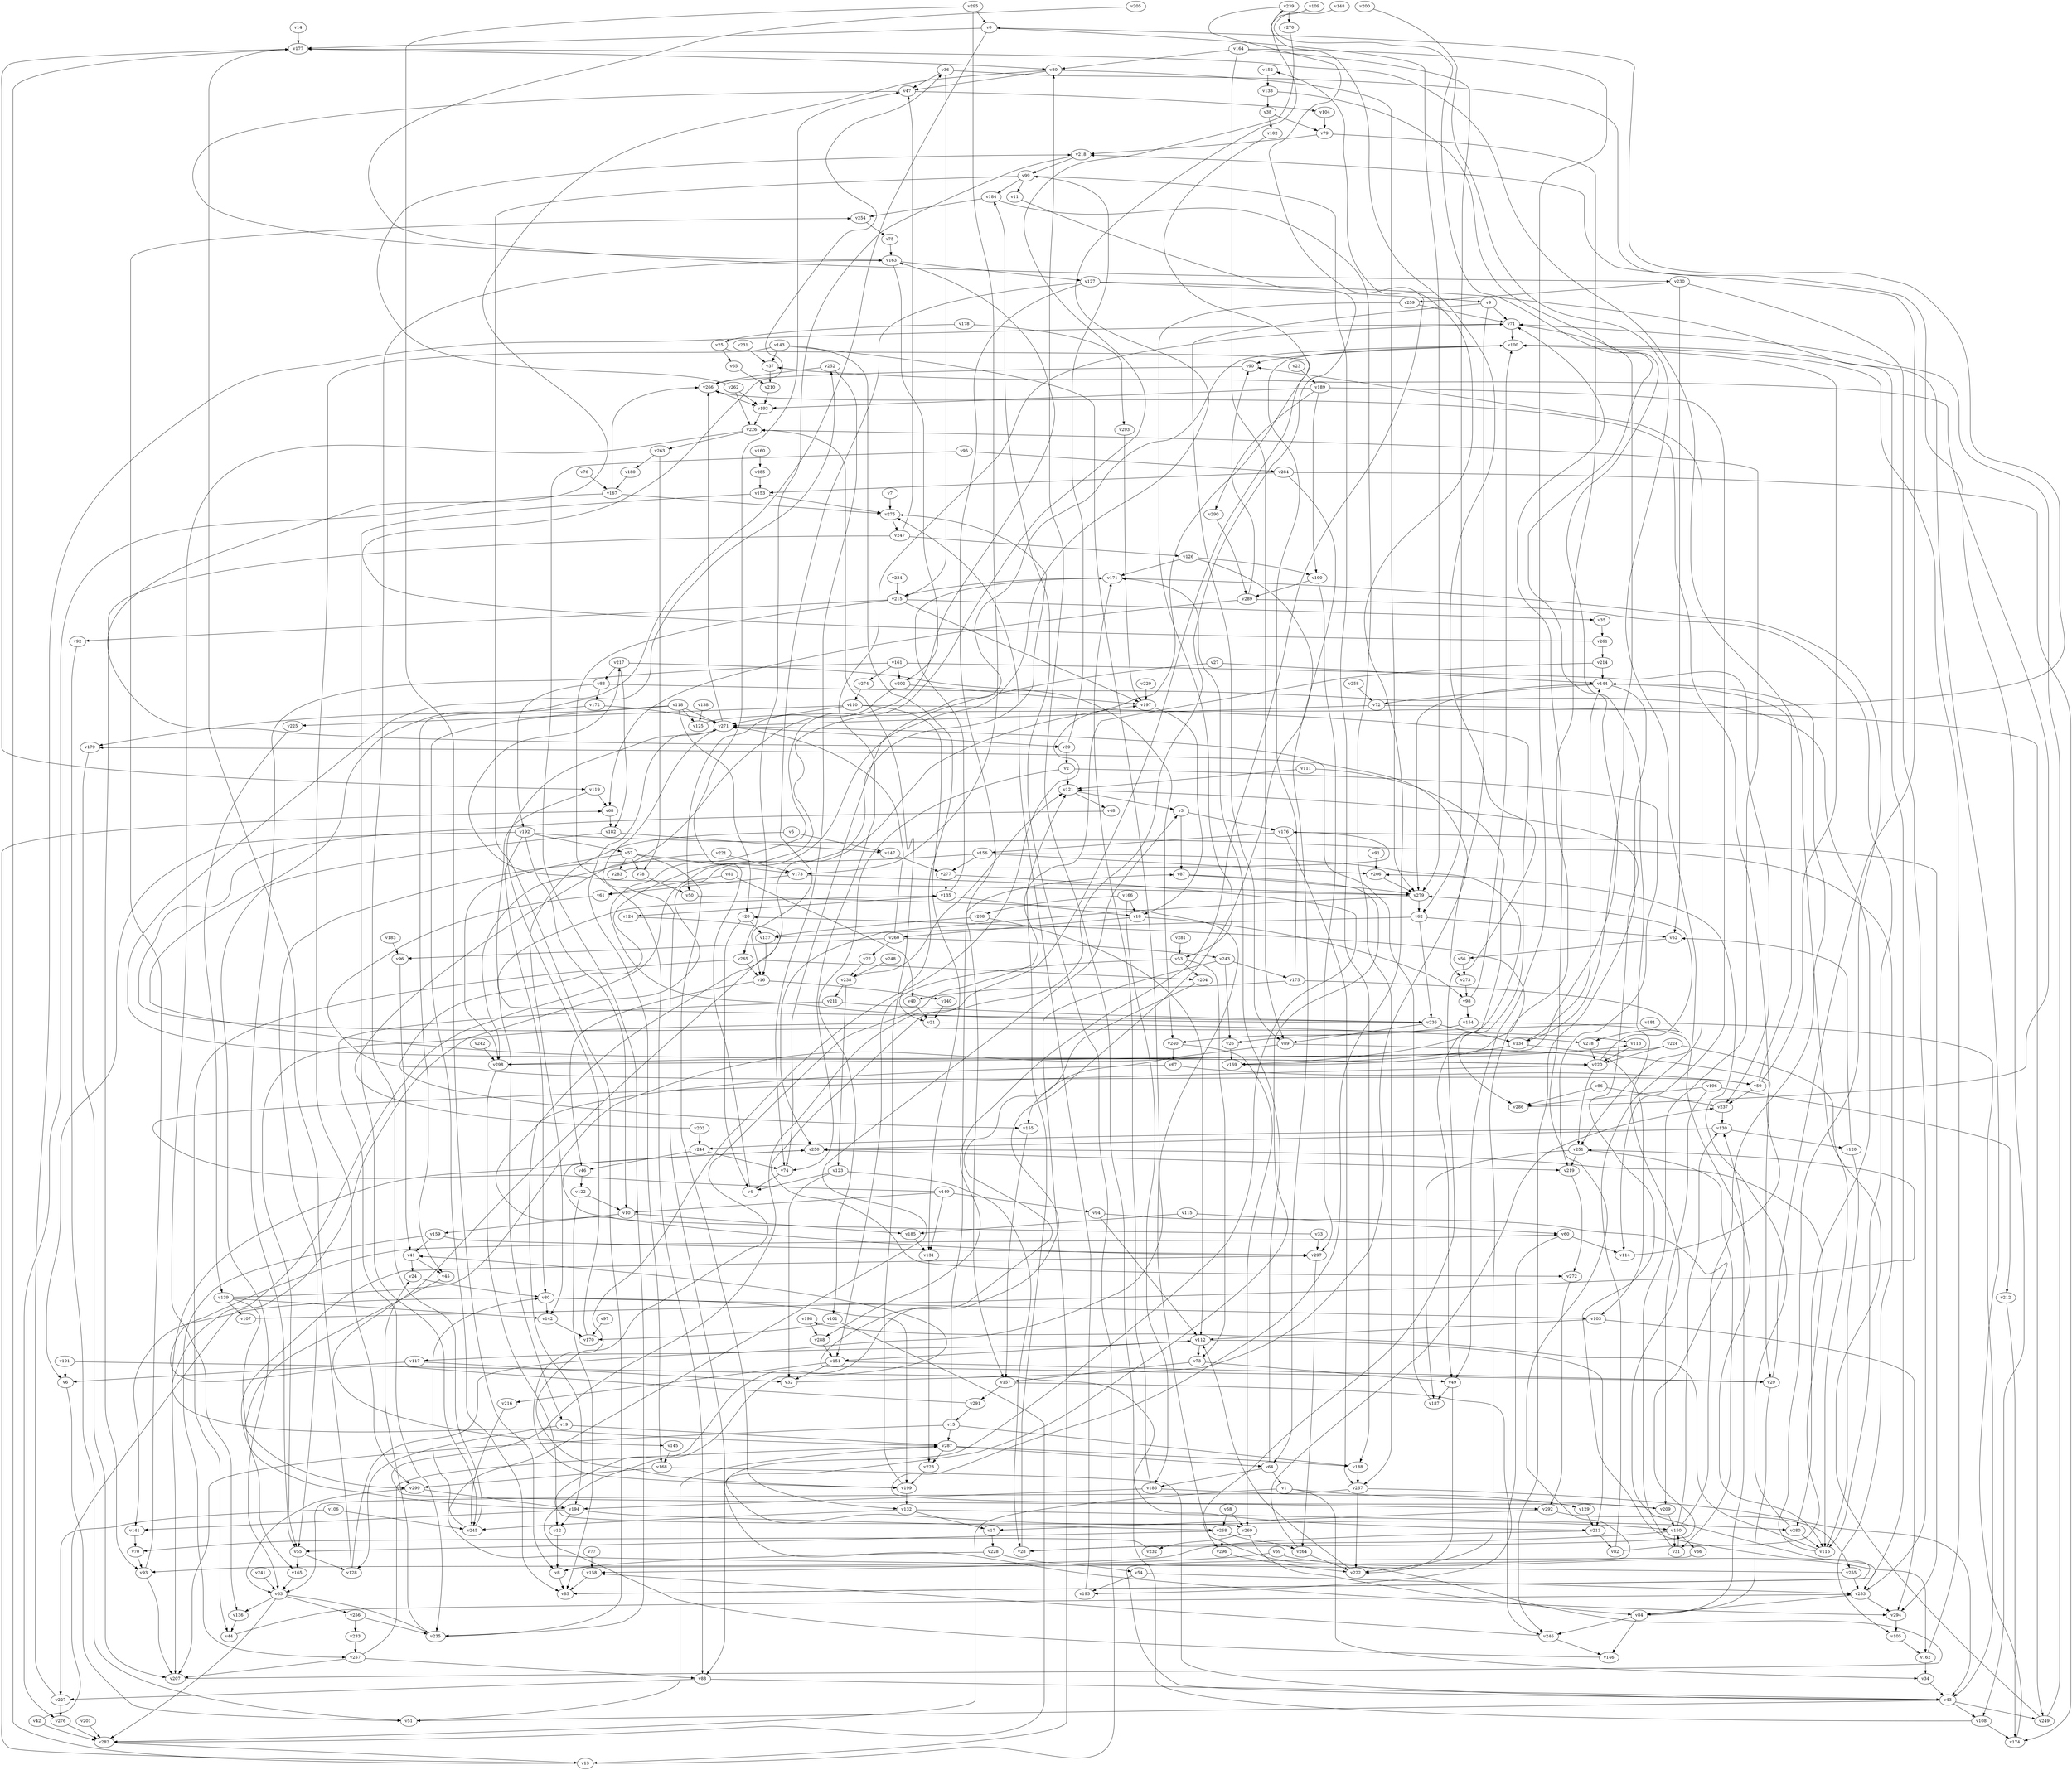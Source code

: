 // Benchmark game 442 - 300 vertices
// time_bound: 124
// targets: v30
digraph G {
    v0 [name="v0", player=1];
    v1 [name="v1", player=0];
    v2 [name="v2", player=0];
    v3 [name="v3", player=0];
    v4 [name="v4", player=1];
    v5 [name="v5", player=0];
    v6 [name="v6", player=0];
    v7 [name="v7", player=1];
    v8 [name="v8", player=1];
    v9 [name="v9", player=1];
    v10 [name="v10", player=0];
    v11 [name="v11", player=1];
    v12 [name="v12", player=1];
    v13 [name="v13", player=0];
    v14 [name="v14", player=0];
    v15 [name="v15", player=1];
    v16 [name="v16", player=1];
    v17 [name="v17", player=0];
    v18 [name="v18", player=0];
    v19 [name="v19", player=1];
    v20 [name="v20", player=1];
    v21 [name="v21", player=1];
    v22 [name="v22", player=0];
    v23 [name="v23", player=1];
    v24 [name="v24", player=0];
    v25 [name="v25", player=1];
    v26 [name="v26", player=0];
    v27 [name="v27", player=0];
    v28 [name="v28", player=1];
    v29 [name="v29", player=0];
    v30 [name="v30", player=0, target=1];
    v31 [name="v31", player=1];
    v32 [name="v32", player=1];
    v33 [name="v33", player=1];
    v34 [name="v34", player=1];
    v35 [name="v35", player=1];
    v36 [name="v36", player=0];
    v37 [name="v37", player=1];
    v38 [name="v38", player=1];
    v39 [name="v39", player=0];
    v40 [name="v40", player=0];
    v41 [name="v41", player=1];
    v42 [name="v42", player=1];
    v43 [name="v43", player=0];
    v44 [name="v44", player=0];
    v45 [name="v45", player=0];
    v46 [name="v46", player=1];
    v47 [name="v47", player=0];
    v48 [name="v48", player=1];
    v49 [name="v49", player=0];
    v50 [name="v50", player=0];
    v51 [name="v51", player=1];
    v52 [name="v52", player=0];
    v53 [name="v53", player=1];
    v54 [name="v54", player=0];
    v55 [name="v55", player=0];
    v56 [name="v56", player=1];
    v57 [name="v57", player=1];
    v58 [name="v58", player=1];
    v59 [name="v59", player=0];
    v60 [name="v60", player=1];
    v61 [name="v61", player=1];
    v62 [name="v62", player=0];
    v63 [name="v63", player=0];
    v64 [name="v64", player=0];
    v65 [name="v65", player=1];
    v66 [name="v66", player=1];
    v67 [name="v67", player=0];
    v68 [name="v68", player=0];
    v69 [name="v69", player=1];
    v70 [name="v70", player=1];
    v71 [name="v71", player=0];
    v72 [name="v72", player=1];
    v73 [name="v73", player=1];
    v74 [name="v74", player=1];
    v75 [name="v75", player=0];
    v76 [name="v76", player=1];
    v77 [name="v77", player=0];
    v78 [name="v78", player=1];
    v79 [name="v79", player=0];
    v80 [name="v80", player=0];
    v81 [name="v81", player=0];
    v82 [name="v82", player=1];
    v83 [name="v83", player=1];
    v84 [name="v84", player=1];
    v85 [name="v85", player=0];
    v86 [name="v86", player=1];
    v87 [name="v87", player=0];
    v88 [name="v88", player=0];
    v89 [name="v89", player=1];
    v90 [name="v90", player=0];
    v91 [name="v91", player=1];
    v92 [name="v92", player=0];
    v93 [name="v93", player=0];
    v94 [name="v94", player=1];
    v95 [name="v95", player=1];
    v96 [name="v96", player=1];
    v97 [name="v97", player=1];
    v98 [name="v98", player=1];
    v99 [name="v99", player=0];
    v100 [name="v100", player=1];
    v101 [name="v101", player=0];
    v102 [name="v102", player=0];
    v103 [name="v103", player=1];
    v104 [name="v104", player=0];
    v105 [name="v105", player=1];
    v106 [name="v106", player=0];
    v107 [name="v107", player=0];
    v108 [name="v108", player=0];
    v109 [name="v109", player=0];
    v110 [name="v110", player=1];
    v111 [name="v111", player=1];
    v112 [name="v112", player=1];
    v113 [name="v113", player=0];
    v114 [name="v114", player=1];
    v115 [name="v115", player=1];
    v116 [name="v116", player=1];
    v117 [name="v117", player=1];
    v118 [name="v118", player=0];
    v119 [name="v119", player=1];
    v120 [name="v120", player=1];
    v121 [name="v121", player=1];
    v122 [name="v122", player=1];
    v123 [name="v123", player=1];
    v124 [name="v124", player=1];
    v125 [name="v125", player=1];
    v126 [name="v126", player=0];
    v127 [name="v127", player=0];
    v128 [name="v128", player=0];
    v129 [name="v129", player=0];
    v130 [name="v130", player=1];
    v131 [name="v131", player=0];
    v132 [name="v132", player=0];
    v133 [name="v133", player=0];
    v134 [name="v134", player=0];
    v135 [name="v135", player=0];
    v136 [name="v136", player=0];
    v137 [name="v137", player=1];
    v138 [name="v138", player=1];
    v139 [name="v139", player=1];
    v140 [name="v140", player=0];
    v141 [name="v141", player=0];
    v142 [name="v142", player=0];
    v143 [name="v143", player=1];
    v144 [name="v144", player=0];
    v145 [name="v145", player=1];
    v146 [name="v146", player=0];
    v147 [name="v147", player=1];
    v148 [name="v148", player=0];
    v149 [name="v149", player=0];
    v150 [name="v150", player=1];
    v151 [name="v151", player=0];
    v152 [name="v152", player=0];
    v153 [name="v153", player=1];
    v154 [name="v154", player=1];
    v155 [name="v155", player=1];
    v156 [name="v156", player=0];
    v157 [name="v157", player=1];
    v158 [name="v158", player=0];
    v159 [name="v159", player=1];
    v160 [name="v160", player=0];
    v161 [name="v161", player=0];
    v162 [name="v162", player=0];
    v163 [name="v163", player=1];
    v164 [name="v164", player=1];
    v165 [name="v165", player=1];
    v166 [name="v166", player=1];
    v167 [name="v167", player=1];
    v168 [name="v168", player=0];
    v169 [name="v169", player=1];
    v170 [name="v170", player=0];
    v171 [name="v171", player=1];
    v172 [name="v172", player=1];
    v173 [name="v173", player=1];
    v174 [name="v174", player=1];
    v175 [name="v175", player=1];
    v176 [name="v176", player=1];
    v177 [name="v177", player=1];
    v178 [name="v178", player=0];
    v179 [name="v179", player=1];
    v180 [name="v180", player=1];
    v181 [name="v181", player=0];
    v182 [name="v182", player=0];
    v183 [name="v183", player=0];
    v184 [name="v184", player=1];
    v185 [name="v185", player=0];
    v186 [name="v186", player=1];
    v187 [name="v187", player=0];
    v188 [name="v188", player=1];
    v189 [name="v189", player=1];
    v190 [name="v190", player=1];
    v191 [name="v191", player=1];
    v192 [name="v192", player=1];
    v193 [name="v193", player=0];
    v194 [name="v194", player=0];
    v195 [name="v195", player=1];
    v196 [name="v196", player=0];
    v197 [name="v197", player=1];
    v198 [name="v198", player=0];
    v199 [name="v199", player=0];
    v200 [name="v200", player=1];
    v201 [name="v201", player=0];
    v202 [name="v202", player=0];
    v203 [name="v203", player=0];
    v204 [name="v204", player=0];
    v205 [name="v205", player=0];
    v206 [name="v206", player=0];
    v207 [name="v207", player=0];
    v208 [name="v208", player=0];
    v209 [name="v209", player=1];
    v210 [name="v210", player=1];
    v211 [name="v211", player=0];
    v212 [name="v212", player=1];
    v213 [name="v213", player=1];
    v214 [name="v214", player=1];
    v215 [name="v215", player=0];
    v216 [name="v216", player=0];
    v217 [name="v217", player=1];
    v218 [name="v218", player=1];
    v219 [name="v219", player=1];
    v220 [name="v220", player=0];
    v221 [name="v221", player=0];
    v222 [name="v222", player=1];
    v223 [name="v223", player=0];
    v224 [name="v224", player=1];
    v225 [name="v225", player=1];
    v226 [name="v226", player=1];
    v227 [name="v227", player=1];
    v228 [name="v228", player=0];
    v229 [name="v229", player=1];
    v230 [name="v230", player=1];
    v231 [name="v231", player=1];
    v232 [name="v232", player=0];
    v233 [name="v233", player=1];
    v234 [name="v234", player=1];
    v235 [name="v235", player=0];
    v236 [name="v236", player=1];
    v237 [name="v237", player=0];
    v238 [name="v238", player=1];
    v239 [name="v239", player=0];
    v240 [name="v240", player=1];
    v241 [name="v241", player=1];
    v242 [name="v242", player=0];
    v243 [name="v243", player=0];
    v244 [name="v244", player=0];
    v245 [name="v245", player=1];
    v246 [name="v246", player=1];
    v247 [name="v247", player=0];
    v248 [name="v248", player=1];
    v249 [name="v249", player=1];
    v250 [name="v250", player=0];
    v251 [name="v251", player=0];
    v252 [name="v252", player=0];
    v253 [name="v253", player=0];
    v254 [name="v254", player=0];
    v255 [name="v255", player=0];
    v256 [name="v256", player=1];
    v257 [name="v257", player=1];
    v258 [name="v258", player=1];
    v259 [name="v259", player=1];
    v260 [name="v260", player=1];
    v261 [name="v261", player=0];
    v262 [name="v262", player=1];
    v263 [name="v263", player=0];
    v264 [name="v264", player=1];
    v265 [name="v265", player=0];
    v266 [name="v266", player=1];
    v267 [name="v267", player=1];
    v268 [name="v268", player=1];
    v269 [name="v269", player=1];
    v270 [name="v270", player=1];
    v271 [name="v271", player=0];
    v272 [name="v272", player=1];
    v273 [name="v273", player=0];
    v274 [name="v274", player=1];
    v275 [name="v275", player=1];
    v276 [name="v276", player=1];
    v277 [name="v277", player=0];
    v278 [name="v278", player=0];
    v279 [name="v279", player=1];
    v280 [name="v280", player=1];
    v281 [name="v281", player=1];
    v282 [name="v282", player=1];
    v283 [name="v283", player=1];
    v284 [name="v284", player=0];
    v285 [name="v285", player=1];
    v286 [name="v286", player=1];
    v287 [name="v287", player=1];
    v288 [name="v288", player=1];
    v289 [name="v289", player=1];
    v290 [name="v290", player=0];
    v291 [name="v291", player=0];
    v292 [name="v292", player=0];
    v293 [name="v293", player=1];
    v294 [name="v294", player=0];
    v295 [name="v295", player=1];
    v296 [name="v296", player=1];
    v297 [name="v297", player=1];
    v298 [name="v298", player=1];
    v299 [name="v299", player=1];

    v0 -> v220 [constraint="t < 9"];
    v1 -> v34;
    v2 -> v219;
    v3 -> v87;
    v4 -> v47;
    v5 -> v142;
    v6 -> v51;
    v7 -> v275;
    v8 -> v71 [constraint="t mod 2 == 1"];
    v9 -> v71;
    v10 -> v185;
    v11 -> v272 [constraint="t mod 2 == 0"];
    v12 -> v8;
    v13 -> v68 [constraint="t < 6"];
    v14 -> v177;
    v15 -> v188;
    v16 -> v140;
    v17 -> v228;
    v18 -> v98;
    v19 -> v128;
    v20 -> v137;
    v21 -> v55;
    v22 -> v238;
    v23 -> v189;
    v24 -> v80;
    v25 -> v292 [constraint="t >= 1"];
    v26 -> v169;
    v27 -> v144;
    v28 -> v121;
    v29 -> v84;
    v30 -> v39 [constraint="t mod 2 == 1"];
    v31 -> v226;
    v32 -> v179 [constraint="t mod 4 == 3"];
    v33 -> v250 [constraint="t mod 4 == 0"];
    v34 -> v43;
    v35 -> v261;
    v36 -> v47;
    v37 -> v210;
    v38 -> v79;
    v39 -> v99;
    v40 -> v21;
    v41 -> v45;
    v42 -> v275 [constraint="t mod 4 == 2"];
    v43 -> v108;
    v44 -> v253 [constraint="t < 8"];
    v45 -> v299 [constraint="t mod 3 == 0"];
    v46 -> v122;
    v47 -> v163 [constraint="t mod 3 == 0"];
    v48 -> v113 [constraint="t >= 2"];
    v49 -> v187;
    v50 -> v117 [constraint="t < 14"];
    v51 -> v287;
    v52 -> v56;
    v53 -> v204;
    v54 -> v195;
    v55 -> v128;
    v56 -> v273;
    v57 -> v298;
    v58 -> v269;
    v59 -> v100;
    v60 -> v246;
    v61 -> v59 [constraint="t >= 2"];
    v62 -> v236;
    v63 -> v282;
    v64 -> v171;
    v65 -> v210;
    v66 -> v43 [constraint="t >= 3"];
    v67 -> v59;
    v68 -> v182;
    v69 -> v158;
    v70 -> v93;
    v71 -> v134;
    v72 -> v249;
    v73 -> v157;
    v74 -> v4;
    v75 -> v163;
    v76 -> v167;
    v77 -> v158;
    v78 -> v50;
    v79 -> v222;
    v80 -> v103;
    v81 -> v61;
    v82 -> v250 [constraint="t < 13"];
    v83 -> v192;
    v84 -> v130;
    v85 -> v121 [constraint="t >= 3"];
    v86 -> v286;
    v87 -> v150 [constraint="t mod 3 == 0"];
    v88 -> v43;
    v89 -> v103;
    v90 -> v266;
    v91 -> v206;
    v92 -> v51;
    v93 -> v207;
    v94 -> v28 [constraint="t < 15"];
    v95 -> v235;
    v96 -> v41;
    v97 -> v170;
    v98 -> v154;
    v99 -> v184;
    v100 -> v155 [constraint="t mod 2 == 1"];
    v101 -> v170;
    v102 -> v199 [constraint="t >= 5"];
    v103 -> v112;
    v104 -> v79;
    v105 -> v162;
    v106 -> v245;
    v107 -> v251 [constraint="t < 9"];
    v108 -> v174;
    v109 -> v287 [constraint="t >= 3"];
    v110 -> v271;
    v111 -> v49;
    v112 -> v73;
    v113 -> v220;
    v114 -> v266 [constraint="t < 10"];
    v115 -> v185;
    v116 -> v198 [constraint="t < 12"];
    v117 -> v32;
    v118 -> v271;
    v119 -> v68;
    v120 -> v52;
    v121 -> v3;
    v122 -> v10;
    v123 -> v32;
    v124 -> v145 [constraint="t >= 5"];
    v125 -> v0 [constraint="t >= 5"];
    v126 -> v269 [constraint="t >= 1"];
    v127 -> v253;
    v128 -> v177;
    v129 -> v213;
    v130 -> v250;
    v131 -> v223;
    v132 -> v17;
    v133 -> v85 [constraint="t >= 5"];
    v134 -> v29;
    v135 -> v18;
    v136 -> v44;
    v137 -> v16;
    v138 -> v125;
    v139 -> v113 [constraint="t mod 4 == 1"];
    v140 -> v21;
    v141 -> v70;
    v142 -> v170;
    v143 -> v37;
    v144 -> v246;
    v145 -> v168;
    v146 -> v41 [constraint="t >= 4"];
    v147 -> v277;
    v148 -> v298 [constraint="t mod 5 == 2"];
    v149 -> v220 [constraint="t >= 1"];
    v150 -> v130;
    v151 -> v29;
    v152 -> v133;
    v153 -> v245;
    v154 -> v251;
    v155 -> v157;
    v156 -> v169 [constraint="t >= 4"];
    v157 -> v195 [constraint="t >= 4"];
    v158 -> v85;
    v159 -> v41;
    v160 -> v285;
    v161 -> v202;
    v162 -> v100;
    v163 -> v127;
    v164 -> v62;
    v165 -> v63;
    v166 -> v186;
    v167 -> v266;
    v168 -> v299;
    v169 -> v20 [constraint="t >= 5"];
    v170 -> v271;
    v171 -> v215;
    v172 -> v271;
    v173 -> v61;
    v174 -> v100 [constraint="t >= 2"];
    v175 -> v100;
    v176 -> v156;
    v177 -> v119 [constraint="t mod 4 == 3"];
    v178 -> v293;
    v179 -> v207;
    v180 -> v167;
    v181 -> v43;
    v182 -> v147;
    v183 -> v96;
    v184 -> v267;
    v185 -> v131;
    v186 -> v171;
    v187 -> v271;
    v188 -> v267;
    v189 -> v114;
    v190 -> v289;
    v191 -> v213 [constraint="t < 7"];
    v192 -> v57;
    v193 -> v226;
    v194 -> v297 [constraint="t >= 4"];
    v195 -> v275;
    v196 -> v209;
    v197 -> v18;
    v198 -> v288;
    v199 -> v226;
    v200 -> v116 [constraint="t < 13"];
    v201 -> v282;
    v202 -> v50;
    v203 -> v163 [constraint="t >= 5"];
    v204 -> v29 [constraint="t >= 5"];
    v205 -> v230 [constraint="t >= 2"];
    v206 -> v279;
    v207 -> v239 [constraint="t >= 5"];
    v208 -> v112;
    v209 -> v152 [constraint="t >= 4"];
    v210 -> v193;
    v211 -> v235;
    v212 -> v174;
    v213 -> v93 [constraint="t >= 1"];
    v214 -> v199 [constraint="t < 12"];
    v215 -> v197;
    v216 -> v245;
    v217 -> v182;
    v218 -> v99;
    v219 -> v272;
    v220 -> v252 [constraint="t >= 1"];
    v221 -> v173;
    v222 -> v112;
    v223 -> v199;
    v224 -> v220;
    v225 -> v139;
    v226 -> v136;
    v227 -> v71;
    v228 -> v54;
    v229 -> v197;
    v230 -> v253;
    v231 -> v37;
    v232 -> v70 [constraint="t < 13"];
    v233 -> v257;
    v234 -> v215;
    v235 -> v24;
    v236 -> v135 [constraint="t mod 3 == 1"];
    v237 -> v130;
    v238 -> v123;
    v239 -> v288 [constraint="t >= 2"];
    v240 -> v269;
    v241 -> v63;
    v242 -> v298;
    v243 -> v13;
    v244 -> v46;
    v245 -> v163;
    v246 -> v158 [constraint="t < 15"];
    v247 -> v126;
    v248 -> v238;
    v249 -> v177 [constraint="t < 7"];
    v250 -> v219;
    v251 -> v31;
    v252 -> v74;
    v253 -> v84;
    v254 -> v75;
    v255 -> v3 [constraint="t mod 2 == 0"];
    v256 -> v233;
    v257 -> v207;
    v258 -> v72;
    v259 -> v53;
    v260 -> v22;
    v261 -> v36 [constraint="t mod 2 == 1"];
    v262 -> v218 [constraint="t mod 5 == 2"];
    v263 -> v180;
    v264 -> v237 [constraint="t < 14"];
    v265 -> v16;
    v266 -> v193;
    v267 -> v222;
    v268 -> v296;
    v269 -> v232;
    v270 -> v236 [constraint="t >= 3"];
    v271 -> v266;
    v272 -> v292;
    v273 -> v98;
    v274 -> v110;
    v275 -> v247;
    v276 -> v282;
    v277 -> v294 [constraint="t >= 4"];
    v278 -> v220;
    v279 -> v217 [constraint="t >= 1"];
    v280 -> v206 [constraint="t >= 5"];
    v281 -> v53;
    v282 -> v13;
    v283 -> v176 [constraint="t mod 4 == 2"];
    v284 -> v153;
    v285 -> v153;
    v286 -> v37 [constraint="t >= 1"];
    v287 -> v188;
    v288 -> v151;
    v289 -> v68;
    v290 -> v289;
    v291 -> v60 [constraint="t >= 2"];
    v292 -> v17;
    v293 -> v197;
    v294 -> v105;
    v295 -> v0;
    v296 -> v222;
    v297 -> v197 [constraint="t mod 5 == 0"];
    v298 -> v12;
    v299 -> v194;
    v25 -> v65;
    v257 -> v88;
    v149 -> v131;
    v268 -> v264;
    v284 -> v64;
    v86 -> v237;
    v31 -> v150;
    v144 -> v279;
    v297 -> v264;
    v27 -> v74;
    v132 -> v245;
    v57 -> v132;
    v87 -> v279;
    v103 -> v294;
    v249 -> v71;
    v47 -> v104;
    v122 -> v85;
    v83 -> v280;
    v36 -> v215;
    v67 -> v194;
    v214 -> v144;
    v213 -> v82;
    v252 -> v266;
    v93 -> v254;
    v239 -> v270;
    v29 -> v218;
    v58 -> v268;
    v271 -> v88;
    v196 -> v212;
    v0 -> v279;
    v139 -> v142;
    v269 -> v84;
    v247 -> v93;
    v118 -> v179;
    v261 -> v214;
    v291 -> v15;
    v3 -> v176;
    v2 -> v121;
    v118 -> v125;
    v143 -> v299;
    v156 -> v277;
    v81 -> v40;
    v83 -> v172;
    v243 -> v26;
    v123 -> v28;
    v112 -> v213;
    v62 -> v137;
    v99 -> v188;
    v259 -> v71;
    v127 -> v16;
    v215 -> v92;
    v173 -> v279;
    v161 -> v237;
    v287 -> v64;
    v18 -> v260;
    v164 -> v89;
    v71 -> v74;
    v245 -> v80;
    v267 -> v63;
    v262 -> v193;
    v194 -> v268;
    v110 -> v131;
    v175 -> v40;
    v181 -> v26;
    v19 -> v287;
    v9 -> v89;
    v177 -> v30;
    v82 -> v90;
    v108 -> v30;
    v166 -> v208;
    v106 -> v227;
    v230 -> v52;
    v135 -> v124;
    v123 -> v4;
    v267 -> v43;
    v280 -> v116;
    v217 -> v83;
    v295 -> v8;
    v150 -> v28;
    v153 -> v275;
    v279 -> v250;
    v110 -> v286;
    v159 -> v257;
    v79 -> v218;
    v295 -> v173;
    v144 -> v72;
    v238 -> v211;
    v143 -> v21;
    v73 -> v49;
    v192 -> v6;
    v220 -> v251;
    v126 -> v171;
    v262 -> v226;
    v63 -> v235;
    v238 -> v121;
    v8 -> v85;
    v15 -> v287;
    v127 -> v9;
    v64 -> v1;
    v257 -> v287;
    v220 -> v279;
    v13 -> v177;
    v265 -> v204;
    v126 -> v190;
    v1 -> v282;
    v43 -> v249;
    v100 -> v90;
    v54 -> v253;
    v55 -> v165;
    v243 -> v175;
    v224 -> v298;
    v299 -> v63;
    v162 -> v34;
    v163 -> v202;
    v164 -> v49;
    v221 -> v298;
    v159 -> v297;
    v16 -> v46;
    v0 -> v177;
    v161 -> v55;
    v208 -> v137;
    v149 -> v94;
    v57 -> v173;
    v194 -> v141;
    v203 -> v244;
    v227 -> v276;
    v115 -> v60;
    v287 -> v223;
    v189 -> v190;
    v292 -> v255;
    v99 -> v11;
    v30 -> v47;
    v41 -> v24;
    v247 -> v47;
    v130 -> v244;
    v154 -> v240;
    v13 -> v184;
    v5 -> v147;
    v84 -> v246;
    v192 -> v80;
    v256 -> v235;
    v199 -> v132;
    v156 -> v206;
    v36 -> v108;
    v53 -> v151;
    v161 -> v274;
    v21 -> v278;
    v132 -> v280;
    v15 -> v207;
    v166 -> v18;
    v64 -> v186;
    v71 -> v100;
    v228 -> v8;
    v224 -> v116;
    v53 -> v73;
    v149 -> v10;
    v178 -> v25;
    v80 -> v141;
    v133 -> v38;
    v236 -> v89;
    v33 -> v297;
    v184 -> v254;
    v118 -> v20;
    v236 -> v134;
    v116 -> v171;
    v69 -> v162;
    v135 -> v171;
    v260 -> v271;
    v60 -> v114;
    v127 -> v157;
    v189 -> v193;
    v289 -> v90;
    v43 -> v51;
    v150 -> v144;
    v130 -> v120;
    v72 -> v271;
    v151 -> v32;
    v139 -> v165;
    v62 -> v52;
    v211 -> v236;
    v95 -> v284;
    v150 -> v66;
    v215 -> v35;
    v268 -> v55;
    v277 -> v135;
    v250 -> v207;
    v255 -> v253;
    v10 -> v159;
    v251 -> v219;
    v191 -> v6;
    v15 -> v87;
    v84 -> v146;
    v196 -> v286;
    v63 -> v136;
    v271 -> v168;
    v128 -> v112;
    v9 -> v273;
    v279 -> v62;
    v194 -> v12;
    v164 -> v30;
    v176 -> v267;
    v151 -> v216;
    v120 -> v116;
    v186 -> v129;
    v209 -> v150;
    v101 -> v282;
    v217 -> v240;
    v218 -> v265;
    v59 -> v237;
    v226 -> v263;
    v63 -> v256;
    v251 -> v187;
    v215 -> v88;
    v39 -> v2;
    v157 -> v291;
    v192 -> v105;
    v230 -> v259;
    v240 -> v67;
    v150 -> v31;
    v143 -> v296;
    v2 -> v101;
    v139 -> v107;
    v112 -> v151;
    v94 -> v112;
    v202 -> v197;
    v134 -> v144;
    v57 -> v283;
    v264 -> v222;
    v253 -> v294;
    v246 -> v146;
    v289 -> v116;
    v118 -> v85;
    v121 -> v48;
    v57 -> v78;
    v49 -> v222;
    v111 -> v121;
    v263 -> v78;
    v284 -> v174;
    v38 -> v102;
    v89 -> v155;
    v271 -> v39;
    v186 -> v194;
    v265 -> v44;
    v42 -> v282;
    v260 -> v243;
    v1 -> v209;
    v175 -> v278;
    v98 -> v100;
    v189 -> v290;
    v176 -> v294;
    v80 -> v199;
    v172 -> v45;
    v59 -> v144;
    v20 -> v4;
    v80 -> v142;
    v88 -> v227;
    v30 -> v279;
    v119 -> v19;
    v192 -> v10;
    v244 -> v74;
    v134 -> v169;
    v168 -> v43;
    v117 -> v6;
    v190 -> v297;
    v99 -> v235;
    v167 -> v276;
    v167 -> v275;
    v110 -> v225;
    v182 -> v63;
    v156 -> v55;
    v260 -> v96;
}
